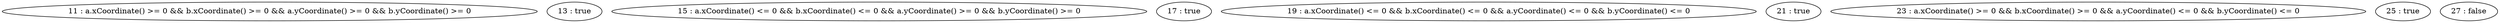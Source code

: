 digraph G {
"11 : a.xCoordinate() >= 0 && b.xCoordinate() >= 0 && a.yCoordinate() >= 0 && b.yCoordinate() >= 0"
"13 : true"
"15 : a.xCoordinate() <= 0 && b.xCoordinate() <= 0 && a.yCoordinate() >= 0 && b.yCoordinate() >= 0"
"17 : true"
"19 : a.xCoordinate() <= 0 && b.xCoordinate() <= 0 && a.yCoordinate() <= 0 && b.yCoordinate() <= 0"
"21 : true"
"23 : a.xCoordinate() >= 0 && b.xCoordinate() >= 0 && a.yCoordinate() <= 0 && b.yCoordinate() <= 0"
"25 : true"
"27 : false"
}
